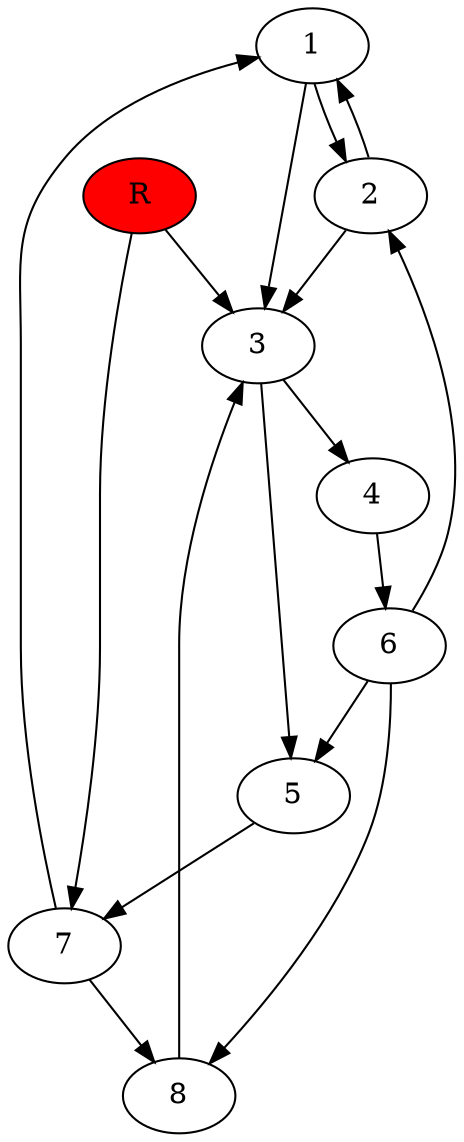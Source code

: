 digraph prb51830 {
	1
	2
	3
	4
	5
	6
	7
	8
	R [fillcolor="#ff0000" style=filled]
	1 -> 2
	1 -> 3
	2 -> 1
	2 -> 3
	3 -> 4
	3 -> 5
	4 -> 6
	5 -> 7
	6 -> 2
	6 -> 5
	6 -> 8
	7 -> 1
	7 -> 8
	8 -> 3
	R -> 3
	R -> 7
}
